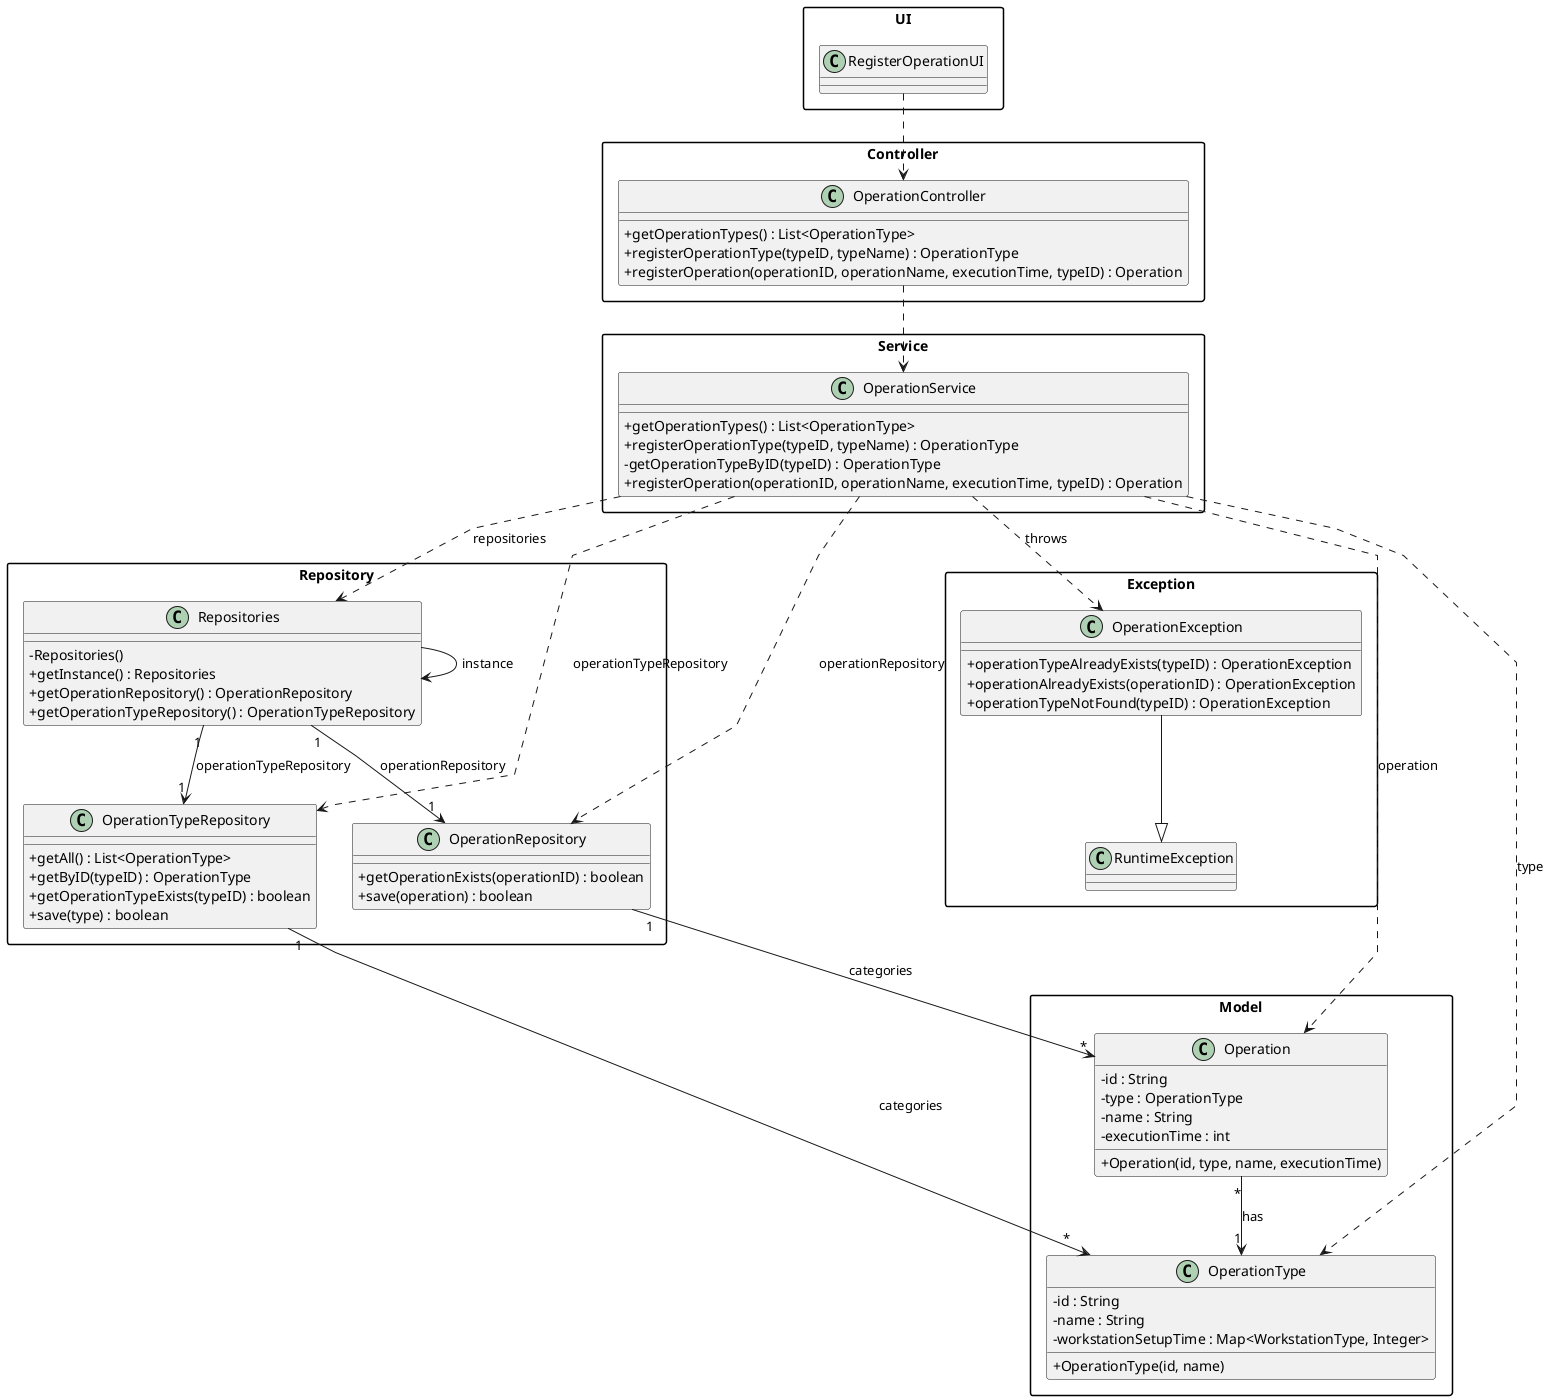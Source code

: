 @startuml
skinparam packageStyle rectangle
skinparam shadowing false
skinparam linetype polyline
skinparam classAttributeIconSize 0

package "UI" {
    class RegisterOperationUI {
    }
}

package "Controller" {
    class OperationController {
        +getOperationTypes() : List<OperationType>
        +registerOperationType(typeID, typeName) : OperationType
        +registerOperation(operationID, operationName, executionTime, typeID) : Operation
    }
}

package "Service" {
    class OperationService {
        +getOperationTypes() : List<OperationType>
        +registerOperationType(typeID, typeName) : OperationType
        -getOperationTypeByID(typeID) : OperationType
        +registerOperation(operationID, operationName, executionTime, typeID) : Operation
    }
}

package "Repository" {
    class Repositories {
        -Repositories()
        +getInstance() : Repositories
        +getOperationRepository() : OperationRepository
        +getOperationTypeRepository() : OperationTypeRepository
    }

    class OperationTypeRepository {
        +getAll() : List<OperationType>
        +getByID(typeID) : OperationType
        +getOperationTypeExists(typeID) : boolean
        +save(type) : boolean
    }

    class OperationRepository {
        +getOperationExists(operationID) : boolean
        +save(operation) : boolean
    }
}

package "Model" {
    class Operation {
        -id : String
        -type : OperationType
        -name : String
        -executionTime : int
        +Operation(id, type, name, executionTime)
    }

    class OperationType {
        -id : String
        -name : String
        -workstationSetupTime : Map<WorkstationType, Integer>
        +OperationType(id, name)
    }
}

package "Exception" {
    class OperationException {
        +operationTypeAlreadyExists(typeID) : OperationException
        +operationAlreadyExists(operationID) : OperationException
        +operationTypeNotFound(typeID) : OperationException
    }

    class RuntimeException
}

RegisterOperationUI ..> OperationController
OperationController ..> OperationService
OperationService ..> Repositories : repositories
OperationService ..> OperationRepository : operationRepository
OperationService ..> OperationTypeRepository : operationTypeRepository
OperationService ..> Operation : operation
OperationService ..> OperationType : type
Repositories --> Repositories : instance
Repositories "1" --> "1" OperationRepository : operationRepository
Repositories "1" --> "1" OperationTypeRepository : operationTypeRepository
OperationRepository "1" --> "*" Operation : categories
OperationTypeRepository "1" --> "*" OperationType : categories
Operation "*" --> "1" OperationType : has
OperationService ..> OperationException : throws
OperationException --|> RuntimeException

@enduml
